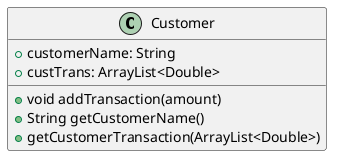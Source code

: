 @startuml

class Customer {
    +customerName: String
    +custTrans: ArrayList<Double>
    +void addTransaction(amount)
    +String getCustomerName()
    +getCustomerTransaction(ArrayList<Double>)

}

@enduml
